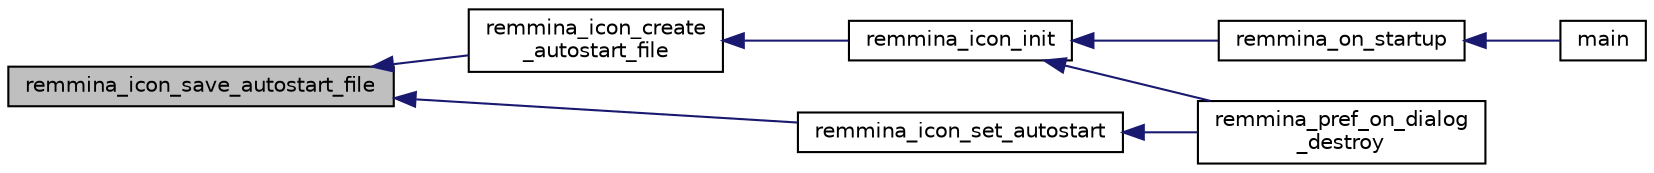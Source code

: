 digraph "remmina_icon_save_autostart_file"
{
  edge [fontname="Helvetica",fontsize="10",labelfontname="Helvetica",labelfontsize="10"];
  node [fontname="Helvetica",fontsize="10",shape=record];
  rankdir="LR";
  Node4458 [label="remmina_icon_save_autostart_file",height=0.2,width=0.4,color="black", fillcolor="grey75", style="filled", fontcolor="black"];
  Node4458 -> Node4459 [dir="back",color="midnightblue",fontsize="10",style="solid",fontname="Helvetica"];
  Node4459 [label="remmina_icon_create\l_autostart_file",height=0.2,width=0.4,color="black", fillcolor="white", style="filled",URL="$remmina__icon_8c.html#a5a3b4f281c19f24645a895d3caab3ea0"];
  Node4459 -> Node4460 [dir="back",color="midnightblue",fontsize="10",style="solid",fontname="Helvetica"];
  Node4460 [label="remmina_icon_init",height=0.2,width=0.4,color="black", fillcolor="white", style="filled",URL="$remmina__icon_8h.html#a741c81815e562f40672c4485172306d6"];
  Node4460 -> Node4461 [dir="back",color="midnightblue",fontsize="10",style="solid",fontname="Helvetica"];
  Node4461 [label="remmina_on_startup",height=0.2,width=0.4,color="black", fillcolor="white", style="filled",URL="$remmina_8c.html#a26d2c20be18ff44f239b756f1d5be01a"];
  Node4461 -> Node4462 [dir="back",color="midnightblue",fontsize="10",style="solid",fontname="Helvetica"];
  Node4462 [label="main",height=0.2,width=0.4,color="black", fillcolor="white", style="filled",URL="$remmina_8c.html#a0ddf1224851353fc92bfbff6f499fa97"];
  Node4460 -> Node4463 [dir="back",color="midnightblue",fontsize="10",style="solid",fontname="Helvetica"];
  Node4463 [label="remmina_pref_on_dialog\l_destroy",height=0.2,width=0.4,color="black", fillcolor="white", style="filled",URL="$remmina__pref__dialog_8c.html#ab9776574663e2c3fcb793ec70887336d"];
  Node4458 -> Node4464 [dir="back",color="midnightblue",fontsize="10",style="solid",fontname="Helvetica"];
  Node4464 [label="remmina_icon_set_autostart",height=0.2,width=0.4,color="black", fillcolor="white", style="filled",URL="$remmina__icon_8h.html#a5b1bc5b1130b31ea9c9cb7164fb82f1d"];
  Node4464 -> Node4463 [dir="back",color="midnightblue",fontsize="10",style="solid",fontname="Helvetica"];
}
